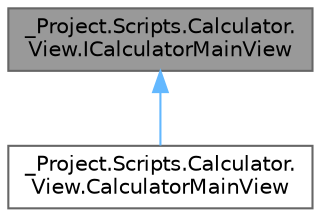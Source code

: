 digraph "_Project.Scripts.Calculator.View.ICalculatorMainView"
{
 // LATEX_PDF_SIZE
  bgcolor="transparent";
  edge [fontname=Helvetica,fontsize=10,labelfontname=Helvetica,labelfontsize=10];
  node [fontname=Helvetica,fontsize=10,shape=box,height=0.2,width=0.4];
  Node1 [id="Node000001",label="_Project.Scripts.Calculator.\lView.ICalculatorMainView",height=0.2,width=0.4,color="gray40", fillcolor="grey60", style="filled", fontcolor="black",tooltip="Интерфейс, описывающий вид калькулятора"];
  Node1 -> Node2 [id="edge1_Node000001_Node000002",dir="back",color="steelblue1",style="solid",tooltip=" "];
  Node2 [id="Node000002",label="_Project.Scripts.Calculator.\lView.CalculatorMainView",height=0.2,width=0.4,color="gray40", fillcolor="white", style="filled",URL="$class___project_1_1_scripts_1_1_calculator_1_1_view_1_1_calculator_main_view.html",tooltip="Класс, описывающий вид калькулятора"];
}
